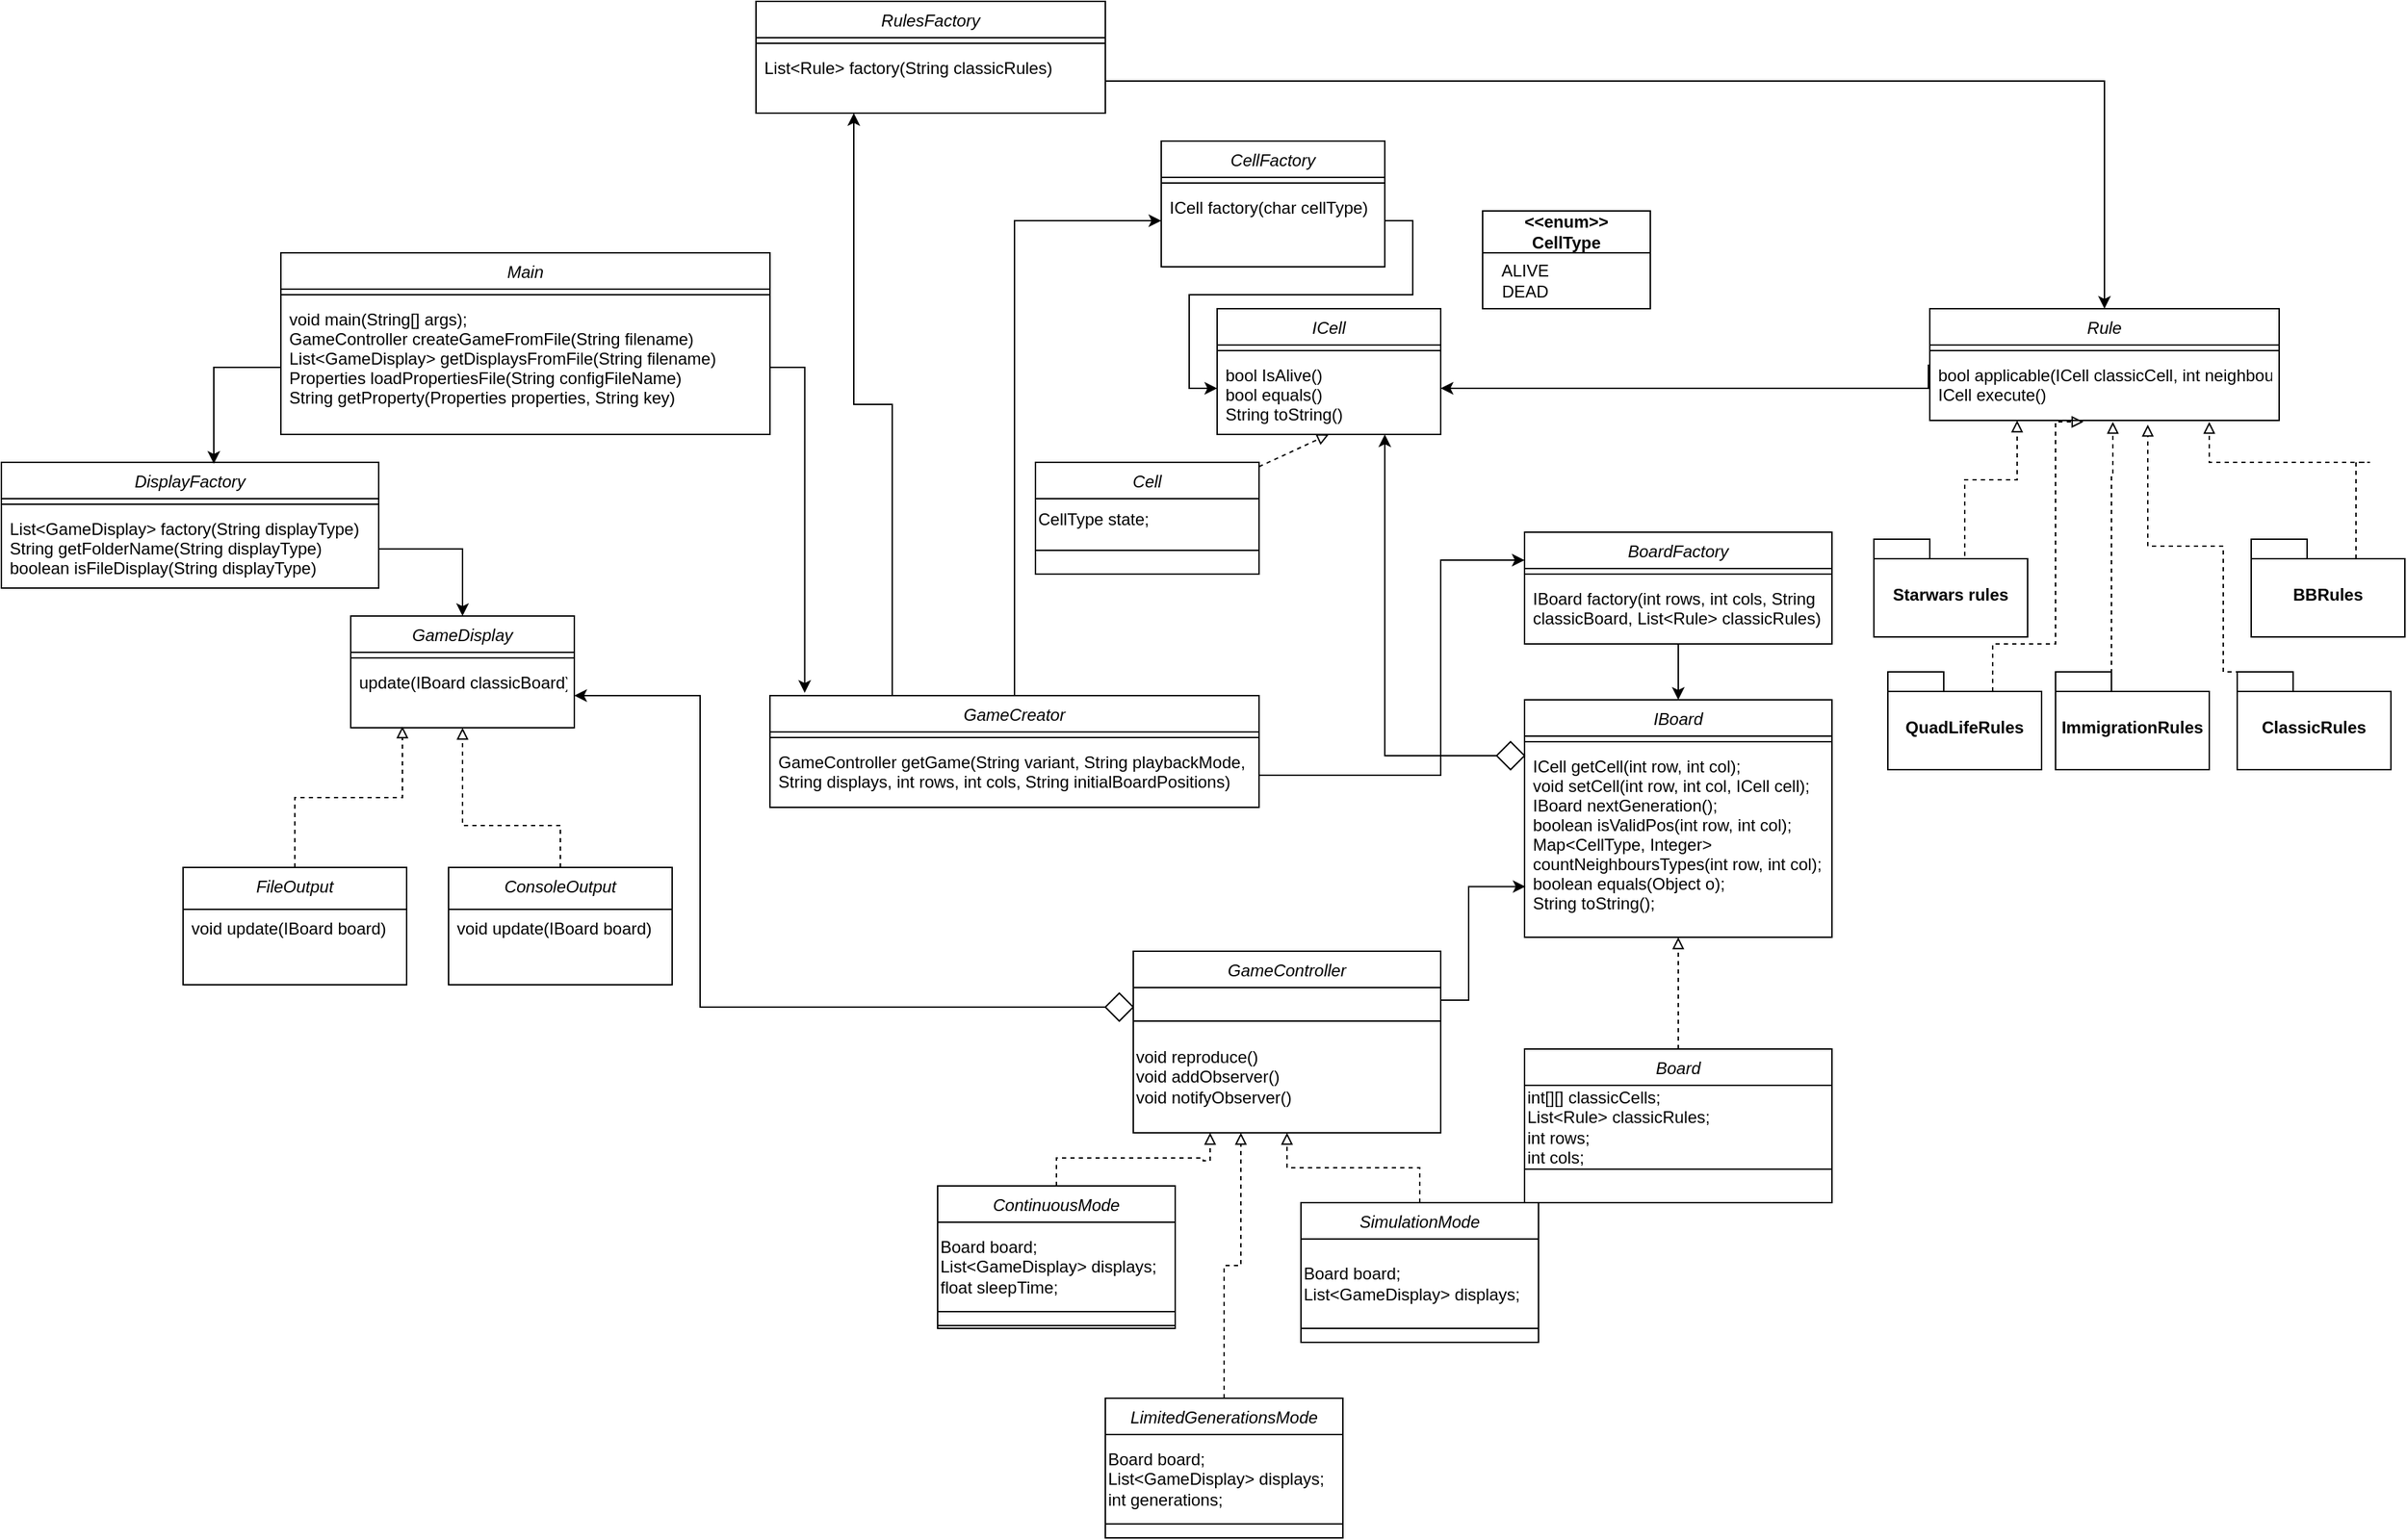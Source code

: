 <mxfile version="24.5.1" type="device">
  <diagram id="C5RBs43oDa-KdzZeNtuy" name="Page-1">
    <mxGraphModel dx="2693" dy="1703" grid="1" gridSize="10" guides="1" tooltips="1" connect="1" arrows="1" fold="1" page="1" pageScale="1" pageWidth="827" pageHeight="1169" math="0" shadow="0">
      <root>
        <mxCell id="WIyWlLk6GJQsqaUBKTNV-0" />
        <mxCell id="WIyWlLk6GJQsqaUBKTNV-1" parent="WIyWlLk6GJQsqaUBKTNV-0" />
        <mxCell id="lLx7cMU7yUEwxr8ydkFh-0" value="ICell" style="swimlane;fontStyle=2;align=center;verticalAlign=top;childLayout=stackLayout;horizontal=1;startSize=26;horizontalStack=0;resizeParent=1;resizeLast=0;collapsible=1;marginBottom=0;rounded=0;shadow=0;strokeWidth=1;" parent="WIyWlLk6GJQsqaUBKTNV-1" vertex="1">
          <mxGeometry x="40" y="30" width="160" height="90" as="geometry">
            <mxRectangle x="220" y="120" width="160" height="26" as="alternateBounds" />
          </mxGeometry>
        </mxCell>
        <mxCell id="lLx7cMU7yUEwxr8ydkFh-4" value="" style="line;html=1;strokeWidth=1;align=left;verticalAlign=middle;spacingTop=-1;spacingLeft=3;spacingRight=3;rotatable=0;labelPosition=right;points=[];portConstraint=eastwest;" parent="lLx7cMU7yUEwxr8ydkFh-0" vertex="1">
          <mxGeometry y="26" width="160" height="8" as="geometry" />
        </mxCell>
        <mxCell id="lLx7cMU7yUEwxr8ydkFh-5" value="bool IsAlive()&#xa;bool equals()&#xa;String toString()&#xa;&#xa;&#xa;" style="text;align=left;verticalAlign=top;spacingLeft=4;spacingRight=4;overflow=hidden;rotatable=0;points=[[0,0.5],[1,0.5]];portConstraint=eastwest;" parent="lLx7cMU7yUEwxr8ydkFh-0" vertex="1">
          <mxGeometry y="34" width="160" height="46" as="geometry" />
        </mxCell>
        <mxCell id="lLx7cMU7yUEwxr8ydkFh-17" style="edgeStyle=block;rounded=0;jettySize=auto;html=1;entryX=0.5;entryY=1;entryDx=0;entryDy=0;dashed=1;endFill=0;endArrow=block;" parent="WIyWlLk6GJQsqaUBKTNV-1" source="lLx7cMU7yUEwxr8ydkFh-14" target="lLx7cMU7yUEwxr8ydkFh-0" edge="1">
          <mxGeometry relative="1" as="geometry" />
        </mxCell>
        <mxCell id="lLx7cMU7yUEwxr8ydkFh-14" value="Cell" style="swimlane;fontStyle=2;align=center;verticalAlign=top;childLayout=stackLayout;horizontal=1;startSize=26;horizontalStack=0;resizeParent=1;resizeLast=0;collapsible=1;marginBottom=0;rounded=0;shadow=0;strokeWidth=1;movable=1;resizable=1;rotatable=1;deletable=1;editable=1;locked=0;connectable=1;" parent="WIyWlLk6GJQsqaUBKTNV-1" vertex="1">
          <mxGeometry x="-90" y="140" width="160" height="80" as="geometry">
            <mxRectangle x="220" y="120" width="160" height="26" as="alternateBounds" />
          </mxGeometry>
        </mxCell>
        <mxCell id="lLx7cMU7yUEwxr8ydkFh-21" value="CellType state;" style="text;html=1;align=left;verticalAlign=middle;resizable=1;points=[];autosize=1;strokeColor=none;fillColor=none;movable=1;rotatable=1;deletable=1;editable=1;locked=0;connectable=1;" parent="lLx7cMU7yUEwxr8ydkFh-14" vertex="1">
          <mxGeometry y="26" width="160" height="30" as="geometry" />
        </mxCell>
        <mxCell id="lLx7cMU7yUEwxr8ydkFh-15" value="" style="line;html=1;strokeWidth=1;align=left;verticalAlign=middle;spacingTop=-1;spacingLeft=3;spacingRight=3;rotatable=1;labelPosition=right;points=[];portConstraint=eastwest;movable=1;resizable=1;deletable=1;editable=1;locked=0;connectable=1;" parent="lLx7cMU7yUEwxr8ydkFh-14" vertex="1">
          <mxGeometry y="56" width="160" height="14" as="geometry" />
        </mxCell>
        <mxCell id="lLx7cMU7yUEwxr8ydkFh-16" value="&#xa;&#xa;&#xa;" style="text;align=left;verticalAlign=top;spacingLeft=4;spacingRight=4;overflow=hidden;rotatable=1;points=[[0,0.5],[1,0.5]];portConstraint=eastwest;movable=1;resizable=1;deletable=1;editable=1;locked=0;connectable=1;" parent="lLx7cMU7yUEwxr8ydkFh-14" vertex="1">
          <mxGeometry y="70" width="160" as="geometry" />
        </mxCell>
        <mxCell id="lLx7cMU7yUEwxr8ydkFh-23" value="&lt;div&gt;&amp;lt;&amp;lt;enum&amp;gt;&amp;gt;&lt;/div&gt;&lt;div&gt;CellType&lt;/div&gt;" style="swimlane;whiteSpace=wrap;html=1;startSize=30;" parent="WIyWlLk6GJQsqaUBKTNV-1" vertex="1">
          <mxGeometry x="230" y="-40" width="120" height="70" as="geometry" />
        </mxCell>
        <mxCell id="lLx7cMU7yUEwxr8ydkFh-25" value="&lt;div&gt;ALIVE&lt;/div&gt;&lt;div&gt;DEAD&lt;br&gt;&lt;/div&gt;" style="text;html=1;align=center;verticalAlign=middle;resizable=0;points=[];autosize=1;strokeColor=none;fillColor=none;" parent="lLx7cMU7yUEwxr8ydkFh-23" vertex="1">
          <mxGeometry y="30" width="60" height="40" as="geometry" />
        </mxCell>
        <mxCell id="lLx7cMU7yUEwxr8ydkFh-35" value="IBoard" style="swimlane;fontStyle=2;align=center;verticalAlign=top;childLayout=stackLayout;horizontal=1;startSize=26;horizontalStack=0;resizeParent=1;resizeLast=0;collapsible=1;marginBottom=0;rounded=0;shadow=0;strokeWidth=1;" parent="WIyWlLk6GJQsqaUBKTNV-1" vertex="1">
          <mxGeometry x="260" y="310" width="220" height="170" as="geometry">
            <mxRectangle x="220" y="120" width="160" height="26" as="alternateBounds" />
          </mxGeometry>
        </mxCell>
        <mxCell id="lLx7cMU7yUEwxr8ydkFh-36" value="" style="line;html=1;strokeWidth=1;align=left;verticalAlign=middle;spacingTop=-1;spacingLeft=3;spacingRight=3;rotatable=0;labelPosition=right;points=[];portConstraint=eastwest;" parent="lLx7cMU7yUEwxr8ydkFh-35" vertex="1">
          <mxGeometry y="26" width="220" height="8" as="geometry" />
        </mxCell>
        <mxCell id="lLx7cMU7yUEwxr8ydkFh-37" value="ICell getCell(int row, int col);&#xa;void setCell(int row, int col, ICell cell);&#xa;IBoard nextGeneration();&#xa;boolean isValidPos(int row, int col);&#xa;Map&lt;CellType, Integer&gt; &#xa;countNeighboursTypes(int row, int col);&#xa;boolean equals(Object o);&#xa;String toString();&#xa;&#xa;&#xa;" style="text;align=left;verticalAlign=top;spacingLeft=4;spacingRight=4;overflow=hidden;rotatable=0;points=[[0,0.5],[1,0.5]];portConstraint=eastwest;" parent="lLx7cMU7yUEwxr8ydkFh-35" vertex="1">
          <mxGeometry y="34" width="220" height="136" as="geometry" />
        </mxCell>
        <mxCell id="lLx7cMU7yUEwxr8ydkFh-43" value="Board" style="swimlane;fontStyle=2;align=center;verticalAlign=top;childLayout=stackLayout;horizontal=1;startSize=26;horizontalStack=0;resizeParent=1;resizeLast=0;collapsible=1;marginBottom=0;rounded=0;shadow=0;strokeWidth=1;" parent="WIyWlLk6GJQsqaUBKTNV-1" vertex="1">
          <mxGeometry x="260" y="560" width="220" height="110" as="geometry">
            <mxRectangle x="220" y="120" width="160" height="26" as="alternateBounds" />
          </mxGeometry>
        </mxCell>
        <mxCell id="lLx7cMU7yUEwxr8ydkFh-55" value="&lt;div&gt;int[][] classicCells; &lt;/div&gt;&lt;div&gt;List&amp;lt;Rule&amp;gt; classicRules;&lt;/div&gt;&lt;div&gt;int rows;&lt;/div&gt;&lt;div&gt;int cols; &lt;br&gt;&lt;/div&gt;" style="align=left;rounded=0;whiteSpace=wrap;html=1;" parent="lLx7cMU7yUEwxr8ydkFh-43" vertex="1">
          <mxGeometry y="26" width="220" height="60" as="geometry" />
        </mxCell>
        <mxCell id="lLx7cMU7yUEwxr8ydkFh-48" style="edgeStyle=orthogonalEdgeStyle;rounded=0;orthogonalLoop=1;jettySize=auto;html=1;exitX=0.5;exitY=0;exitDx=0;exitDy=0;dashed=1;entryX=0.5;entryY=1;entryDx=0;entryDy=0;endArrow=block;endFill=0;" parent="WIyWlLk6GJQsqaUBKTNV-1" source="lLx7cMU7yUEwxr8ydkFh-43" target="lLx7cMU7yUEwxr8ydkFh-35" edge="1">
          <mxGeometry relative="1" as="geometry">
            <mxPoint x="370" y="450" as="targetPoint" />
          </mxGeometry>
        </mxCell>
        <mxCell id="lLx7cMU7yUEwxr8ydkFh-49" style="edgeStyle=orthogonalEdgeStyle;rounded=0;orthogonalLoop=1;jettySize=auto;html=1;exitX=0;exitY=0.5;exitDx=0;exitDy=0;entryX=0.75;entryY=1;entryDx=0;entryDy=0;" parent="WIyWlLk6GJQsqaUBKTNV-1" source="lLx7cMU7yUEwxr8ydkFh-50" target="lLx7cMU7yUEwxr8ydkFh-0" edge="1">
          <mxGeometry relative="1" as="geometry">
            <mxPoint x="190" y="240" as="targetPoint" />
            <Array as="points">
              <mxPoint x="160" y="350" />
            </Array>
          </mxGeometry>
        </mxCell>
        <mxCell id="lLx7cMU7yUEwxr8ydkFh-50" value="" style="rhombus;whiteSpace=wrap;html=1;" parent="WIyWlLk6GJQsqaUBKTNV-1" vertex="1">
          <mxGeometry x="240" y="340" width="20" height="20" as="geometry" />
        </mxCell>
        <mxCell id="lLx7cMU7yUEwxr8ydkFh-63" value="Rule" style="swimlane;fontStyle=2;align=center;verticalAlign=top;childLayout=stackLayout;horizontal=1;startSize=26;horizontalStack=0;resizeParent=1;resizeLast=0;collapsible=1;marginBottom=0;rounded=0;shadow=0;strokeWidth=1;" parent="WIyWlLk6GJQsqaUBKTNV-1" vertex="1">
          <mxGeometry x="550" y="30" width="250" height="80" as="geometry">
            <mxRectangle x="220" y="120" width="160" height="26" as="alternateBounds" />
          </mxGeometry>
        </mxCell>
        <mxCell id="lLx7cMU7yUEwxr8ydkFh-64" value="" style="line;html=1;strokeWidth=1;align=left;verticalAlign=middle;spacingTop=-1;spacingLeft=3;spacingRight=3;rotatable=0;labelPosition=right;points=[];portConstraint=eastwest;" parent="lLx7cMU7yUEwxr8ydkFh-63" vertex="1">
          <mxGeometry y="26" width="250" height="8" as="geometry" />
        </mxCell>
        <mxCell id="lLx7cMU7yUEwxr8ydkFh-65" value="bool applicable(ICell classicCell, int neighbours)&#xa;ICell execute() &#xa;&#xa;&#xa;" style="text;align=left;verticalAlign=top;spacingLeft=4;spacingRight=4;overflow=hidden;rotatable=0;points=[[0,0.5],[1,0.5]];portConstraint=eastwest;" parent="lLx7cMU7yUEwxr8ydkFh-63" vertex="1">
          <mxGeometry y="34" width="250" height="46" as="geometry" />
        </mxCell>
        <mxCell id="lLx7cMU7yUEwxr8ydkFh-84" style="edgeStyle=orthogonalEdgeStyle;rounded=0;orthogonalLoop=1;jettySize=auto;html=1;exitX=0.591;exitY=0.171;exitDx=0;exitDy=0;entryX=0.25;entryY=1;entryDx=0;entryDy=0;endArrow=block;endFill=0;dashed=1;exitPerimeter=0;" parent="WIyWlLk6GJQsqaUBKTNV-1" source="qWE5WLH66g36mcjTmo8e-43" target="lLx7cMU7yUEwxr8ydkFh-63" edge="1">
          <mxGeometry relative="1" as="geometry">
            <mxPoint x="590" y="140" as="sourcePoint" />
          </mxGeometry>
        </mxCell>
        <mxCell id="lLx7cMU7yUEwxr8ydkFh-90" style="edgeStyle=orthogonalEdgeStyle;rounded=0;orthogonalLoop=1;jettySize=auto;html=1;exitX=0;exitY=0;exitDx=20;exitDy=0;dashed=1;strokeColor=default;align=center;verticalAlign=middle;fontFamily=Helvetica;fontSize=11;fontColor=default;labelBackgroundColor=default;endArrow=block;endFill=0;entryX=0.624;entryY=1.065;entryDx=0;entryDy=0;entryPerimeter=0;exitPerimeter=0;" parent="WIyWlLk6GJQsqaUBKTNV-1" source="qWE5WLH66g36mcjTmo8e-40" target="lLx7cMU7yUEwxr8ydkFh-65" edge="1">
          <mxGeometry relative="1" as="geometry">
            <mxPoint x="680" y="110" as="targetPoint" />
            <Array as="points">
              <mxPoint x="760" y="290" />
              <mxPoint x="760" y="200" />
              <mxPoint x="706" y="200" />
            </Array>
            <mxPoint x="707.5" y="320" as="sourcePoint" />
          </mxGeometry>
        </mxCell>
        <mxCell id="lLx7cMU7yUEwxr8ydkFh-89" style="edgeStyle=orthogonalEdgeStyle;rounded=0;orthogonalLoop=1;jettySize=auto;html=1;exitX=0;exitY=0;exitDx=75;exitDy=14;entryX=0.44;entryY=1.022;entryDx=0;entryDy=0;entryPerimeter=0;endArrow=block;endFill=0;dashed=1;exitPerimeter=0;" parent="WIyWlLk6GJQsqaUBKTNV-1" source="qWE5WLH66g36mcjTmo8e-42" target="lLx7cMU7yUEwxr8ydkFh-65" edge="1">
          <mxGeometry relative="1" as="geometry">
            <mxPoint x="660" y="227" as="sourcePoint" />
            <Array as="points">
              <mxPoint x="595" y="270" />
              <mxPoint x="640" y="270" />
              <mxPoint x="640" y="111" />
            </Array>
          </mxGeometry>
        </mxCell>
        <mxCell id="lLx7cMU7yUEwxr8ydkFh-91" style="edgeStyle=orthogonalEdgeStyle;rounded=0;orthogonalLoop=1;jettySize=auto;html=1;exitX=0;exitY=0;exitDx=75;exitDy=14;dashed=1;strokeColor=default;align=center;verticalAlign=middle;fontFamily=Helvetica;fontSize=11;fontColor=default;labelBackgroundColor=default;endArrow=block;endFill=0;exitPerimeter=0;" parent="WIyWlLk6GJQsqaUBKTNV-1" source="qWE5WLH66g36mcjTmo8e-39" edge="1">
          <mxGeometry relative="1" as="geometry">
            <Array as="points">
              <mxPoint x="865" y="140" />
              <mxPoint x="750" y="140" />
              <mxPoint x="750" y="111" />
            </Array>
            <mxPoint x="750" y="111" as="targetPoint" />
          </mxGeometry>
        </mxCell>
        <mxCell id="lLx7cMU7yUEwxr8ydkFh-94" style="edgeStyle=orthogonalEdgeStyle;rounded=0;orthogonalLoop=1;jettySize=auto;html=1;entryX=1;entryY=0.5;entryDx=0;entryDy=0;strokeColor=default;align=center;verticalAlign=middle;fontFamily=Helvetica;fontSize=11;fontColor=default;labelBackgroundColor=default;endArrow=classic;endFill=1;" parent="WIyWlLk6GJQsqaUBKTNV-1" edge="1" target="lLx7cMU7yUEwxr8ydkFh-5">
          <mxGeometry relative="1" as="geometry">
            <mxPoint x="549.04" y="70" as="sourcePoint" />
            <mxPoint x="200.04" y="191" as="targetPoint" />
            <Array as="points">
              <mxPoint x="549" y="87" />
            </Array>
          </mxGeometry>
        </mxCell>
        <mxCell id="lLx7cMU7yUEwxr8ydkFh-95" value="GameController" style="swimlane;fontStyle=2;align=center;verticalAlign=top;childLayout=stackLayout;horizontal=1;startSize=26;horizontalStack=0;resizeParent=1;resizeLast=0;collapsible=1;marginBottom=0;rounded=0;shadow=0;strokeWidth=1;" parent="WIyWlLk6GJQsqaUBKTNV-1" vertex="1">
          <mxGeometry x="-20" y="490" width="220" height="130" as="geometry">
            <mxRectangle x="220" y="120" width="160" height="26" as="alternateBounds" />
          </mxGeometry>
        </mxCell>
        <mxCell id="lLx7cMU7yUEwxr8ydkFh-96" value="" style="align=left;rounded=0;whiteSpace=wrap;html=1;" parent="lLx7cMU7yUEwxr8ydkFh-95" vertex="1">
          <mxGeometry y="26" width="220" height="24" as="geometry" />
        </mxCell>
        <mxCell id="1YJ9kRqiKq9mvI1619Ub-12" value="&lt;div&gt;void reproduce()&lt;/div&gt;&lt;div&gt;void addObserver()&lt;/div&gt;&lt;div&gt;void notifyObserver()&lt;br&gt;&lt;/div&gt;" style="whiteSpace=wrap;html=1;align=left;" parent="lLx7cMU7yUEwxr8ydkFh-95" vertex="1">
          <mxGeometry y="50" width="220" height="80" as="geometry" />
        </mxCell>
        <mxCell id="lLx7cMU7yUEwxr8ydkFh-98" style="edgeStyle=orthogonalEdgeStyle;rounded=0;orthogonalLoop=1;jettySize=auto;html=1;strokeColor=default;align=center;verticalAlign=middle;fontFamily=Helvetica;fontSize=11;fontColor=default;labelBackgroundColor=default;endArrow=classic;endFill=1;entryX=0.003;entryY=0.733;entryDx=0;entryDy=0;entryPerimeter=0;" parent="WIyWlLk6GJQsqaUBKTNV-1" edge="1" target="lLx7cMU7yUEwxr8ydkFh-37">
          <mxGeometry relative="1" as="geometry">
            <Array as="points">
              <mxPoint x="200" y="525" />
              <mxPoint x="220" y="525" />
              <mxPoint x="220" y="444" />
            </Array>
            <mxPoint x="200" y="550" as="sourcePoint" />
            <mxPoint x="260" y="360" as="targetPoint" />
          </mxGeometry>
        </mxCell>
        <mxCell id="1YJ9kRqiKq9mvI1619Ub-16" style="edgeStyle=orthogonalEdgeStyle;rounded=0;orthogonalLoop=1;jettySize=auto;html=1;exitX=0.5;exitY=0;exitDx=0;exitDy=0;entryX=0.5;entryY=1;entryDx=0;entryDy=0;dashed=1;endArrow=block;endFill=0;" parent="WIyWlLk6GJQsqaUBKTNV-1" source="1YJ9kRqiKq9mvI1619Ub-0" target="1YJ9kRqiKq9mvI1619Ub-4" edge="1">
          <mxGeometry relative="1" as="geometry">
            <Array as="points">
              <mxPoint x="-430" y="400" />
              <mxPoint x="-500" y="400" />
            </Array>
          </mxGeometry>
        </mxCell>
        <mxCell id="1YJ9kRqiKq9mvI1619Ub-0" value="ConsoleOutput" style="swimlane;fontStyle=2;align=center;verticalAlign=top;childLayout=stackLayout;horizontal=1;startSize=30;horizontalStack=0;resizeParent=1;resizeLast=0;collapsible=1;marginBottom=0;rounded=0;shadow=0;strokeWidth=1;movable=1;resizable=1;rotatable=1;deletable=1;editable=1;locked=0;connectable=1;" parent="WIyWlLk6GJQsqaUBKTNV-1" vertex="1">
          <mxGeometry x="-510" y="430" width="160" height="84" as="geometry">
            <mxRectangle x="220" y="120" width="160" height="26" as="alternateBounds" />
          </mxGeometry>
        </mxCell>
        <mxCell id="1YJ9kRqiKq9mvI1619Ub-3" value="void update(IBoard board)&#xa;&#xa;" style="text;align=left;verticalAlign=top;spacingLeft=4;spacingRight=4;overflow=hidden;rotatable=1;points=[[0,0.5],[1,0.5]];portConstraint=eastwest;movable=1;resizable=1;deletable=1;editable=1;locked=0;connectable=1;" parent="1YJ9kRqiKq9mvI1619Ub-0" vertex="1">
          <mxGeometry y="30" width="160" height="40" as="geometry" />
        </mxCell>
        <mxCell id="1YJ9kRqiKq9mvI1619Ub-4" value="GameDisplay" style="swimlane;fontStyle=2;align=center;verticalAlign=top;childLayout=stackLayout;horizontal=1;startSize=26;horizontalStack=0;resizeParent=1;resizeLast=0;collapsible=1;marginBottom=0;rounded=0;shadow=0;strokeWidth=1;" parent="WIyWlLk6GJQsqaUBKTNV-1" vertex="1">
          <mxGeometry x="-580" y="250" width="160" height="80" as="geometry">
            <mxRectangle x="220" y="120" width="160" height="26" as="alternateBounds" />
          </mxGeometry>
        </mxCell>
        <mxCell id="1YJ9kRqiKq9mvI1619Ub-5" value="" style="line;html=1;strokeWidth=1;align=left;verticalAlign=middle;spacingTop=-1;spacingLeft=3;spacingRight=3;rotatable=0;labelPosition=right;points=[];portConstraint=eastwest;" parent="1YJ9kRqiKq9mvI1619Ub-4" vertex="1">
          <mxGeometry y="26" width="160" height="8" as="geometry" />
        </mxCell>
        <mxCell id="1YJ9kRqiKq9mvI1619Ub-6" value="update(IBoard classicBoard)" style="text;align=left;verticalAlign=top;spacingLeft=4;spacingRight=4;overflow=hidden;rotatable=0;points=[[0,0.5],[1,0.5]];portConstraint=eastwest;" parent="1YJ9kRqiKq9mvI1619Ub-4" vertex="1">
          <mxGeometry y="34" width="160" height="46" as="geometry" />
        </mxCell>
        <mxCell id="1YJ9kRqiKq9mvI1619Ub-7" style="edgeStyle=orthogonalEdgeStyle;rounded=0;orthogonalLoop=1;jettySize=auto;html=1;entryX=1;entryY=0.5;entryDx=0;entryDy=0;exitX=0;exitY=0.5;exitDx=0;exitDy=0;" parent="WIyWlLk6GJQsqaUBKTNV-1" source="1YJ9kRqiKq9mvI1619Ub-10" target="1YJ9kRqiKq9mvI1619Ub-6" edge="1">
          <mxGeometry relative="1" as="geometry">
            <Array as="points">
              <mxPoint x="-330" y="530" />
              <mxPoint x="-330" y="307" />
            </Array>
          </mxGeometry>
        </mxCell>
        <mxCell id="1YJ9kRqiKq9mvI1619Ub-10" value="" style="rhombus;whiteSpace=wrap;html=1;" parent="WIyWlLk6GJQsqaUBKTNV-1" vertex="1">
          <mxGeometry x="-40" y="520" width="20" height="20" as="geometry" />
        </mxCell>
        <mxCell id="2i8A7G2kChsEibu_RJ6y-0" value="CellFactory" style="swimlane;fontStyle=2;align=center;verticalAlign=top;childLayout=stackLayout;horizontal=1;startSize=26;horizontalStack=0;resizeParent=1;resizeLast=0;collapsible=1;marginBottom=0;rounded=0;shadow=0;strokeWidth=1;" parent="WIyWlLk6GJQsqaUBKTNV-1" vertex="1">
          <mxGeometry y="-90" width="160" height="90" as="geometry">
            <mxRectangle x="220" y="120" width="160" height="26" as="alternateBounds" />
          </mxGeometry>
        </mxCell>
        <mxCell id="2i8A7G2kChsEibu_RJ6y-1" value="" style="line;html=1;strokeWidth=1;align=left;verticalAlign=middle;spacingTop=-1;spacingLeft=3;spacingRight=3;rotatable=0;labelPosition=right;points=[];portConstraint=eastwest;" parent="2i8A7G2kChsEibu_RJ6y-0" vertex="1">
          <mxGeometry y="26" width="160" height="8" as="geometry" />
        </mxCell>
        <mxCell id="2i8A7G2kChsEibu_RJ6y-2" value="ICell factory(char cellType)" style="text;align=left;verticalAlign=top;spacingLeft=4;spacingRight=4;overflow=hidden;rotatable=0;points=[[0,0.5],[1,0.5]];portConstraint=eastwest;" parent="2i8A7G2kChsEibu_RJ6y-0" vertex="1">
          <mxGeometry y="34" width="160" height="46" as="geometry" />
        </mxCell>
        <mxCell id="2i8A7G2kChsEibu_RJ6y-3" style="edgeStyle=orthogonalEdgeStyle;rounded=0;orthogonalLoop=1;jettySize=auto;html=1;entryX=0;entryY=0.5;entryDx=0;entryDy=0;" parent="WIyWlLk6GJQsqaUBKTNV-1" source="2i8A7G2kChsEibu_RJ6y-2" target="lLx7cMU7yUEwxr8ydkFh-5" edge="1">
          <mxGeometry relative="1" as="geometry">
            <Array as="points">
              <mxPoint x="180" y="-33" />
              <mxPoint x="180" y="20" />
              <mxPoint x="20" y="20" />
              <mxPoint x="20" y="87" />
            </Array>
          </mxGeometry>
        </mxCell>
        <mxCell id="2i8A7G2kChsEibu_RJ6y-8" style="edgeStyle=orthogonalEdgeStyle;rounded=0;orthogonalLoop=1;jettySize=auto;html=1;exitX=0.5;exitY=1;exitDx=0;exitDy=0;entryX=0.5;entryY=0;entryDx=0;entryDy=0;" parent="WIyWlLk6GJQsqaUBKTNV-1" source="2i8A7G2kChsEibu_RJ6y-4" target="lLx7cMU7yUEwxr8ydkFh-35" edge="1">
          <mxGeometry relative="1" as="geometry" />
        </mxCell>
        <mxCell id="2i8A7G2kChsEibu_RJ6y-4" value="BoardFactory" style="swimlane;fontStyle=2;align=center;verticalAlign=top;childLayout=stackLayout;horizontal=1;startSize=26;horizontalStack=0;resizeParent=1;resizeLast=0;collapsible=1;marginBottom=0;rounded=0;shadow=0;strokeWidth=1;" parent="WIyWlLk6GJQsqaUBKTNV-1" vertex="1">
          <mxGeometry x="260" y="190" width="220" height="80" as="geometry">
            <mxRectangle x="220" y="120" width="160" height="26" as="alternateBounds" />
          </mxGeometry>
        </mxCell>
        <mxCell id="2i8A7G2kChsEibu_RJ6y-5" value="" style="line;html=1;strokeWidth=1;align=left;verticalAlign=middle;spacingTop=-1;spacingLeft=3;spacingRight=3;rotatable=0;labelPosition=right;points=[];portConstraint=eastwest;" parent="2i8A7G2kChsEibu_RJ6y-4" vertex="1">
          <mxGeometry y="26" width="220" height="8" as="geometry" />
        </mxCell>
        <mxCell id="2i8A7G2kChsEibu_RJ6y-6" value="IBoard factory(int rows, int cols, String&#xa;classicBoard, List&lt;Rule&gt; classicRules)&#xa;&#xa;" style="text;align=left;verticalAlign=top;spacingLeft=4;spacingRight=4;overflow=hidden;rotatable=0;points=[[0,0.5],[1,0.5]];portConstraint=eastwest;" parent="2i8A7G2kChsEibu_RJ6y-4" vertex="1">
          <mxGeometry y="34" width="220" height="46" as="geometry" />
        </mxCell>
        <mxCell id="2i8A7G2kChsEibu_RJ6y-9" value="RulesFactory" style="swimlane;fontStyle=2;align=center;verticalAlign=top;childLayout=stackLayout;horizontal=1;startSize=26;horizontalStack=0;resizeParent=1;resizeLast=0;collapsible=1;marginBottom=0;rounded=0;shadow=0;strokeWidth=1;" parent="WIyWlLk6GJQsqaUBKTNV-1" vertex="1">
          <mxGeometry x="-290" y="-190" width="250" height="80" as="geometry">
            <mxRectangle x="220" y="120" width="160" height="26" as="alternateBounds" />
          </mxGeometry>
        </mxCell>
        <mxCell id="2i8A7G2kChsEibu_RJ6y-10" value="" style="line;html=1;strokeWidth=1;align=left;verticalAlign=middle;spacingTop=-1;spacingLeft=3;spacingRight=3;rotatable=0;labelPosition=right;points=[];portConstraint=eastwest;" parent="2i8A7G2kChsEibu_RJ6y-9" vertex="1">
          <mxGeometry y="26" width="250" height="8" as="geometry" />
        </mxCell>
        <mxCell id="2i8A7G2kChsEibu_RJ6y-11" value="List&lt;Rule&gt; factory(String classicRules)" style="text;align=left;verticalAlign=top;spacingLeft=4;spacingRight=4;overflow=hidden;rotatable=0;points=[[0,0.5],[1,0.5]];portConstraint=eastwest;" parent="2i8A7G2kChsEibu_RJ6y-9" vertex="1">
          <mxGeometry y="34" width="250" height="46" as="geometry" />
        </mxCell>
        <mxCell id="2i8A7G2kChsEibu_RJ6y-12" style="edgeStyle=orthogonalEdgeStyle;rounded=0;orthogonalLoop=1;jettySize=auto;html=1;entryX=0.5;entryY=0;entryDx=0;entryDy=0;" parent="WIyWlLk6GJQsqaUBKTNV-1" source="2i8A7G2kChsEibu_RJ6y-11" target="lLx7cMU7yUEwxr8ydkFh-63" edge="1">
          <mxGeometry relative="1" as="geometry" />
        </mxCell>
        <mxCell id="qWE5WLH66g36mcjTmo8e-10" style="edgeStyle=orthogonalEdgeStyle;rounded=0;orthogonalLoop=1;jettySize=auto;html=1;entryX=0.25;entryY=1;entryDx=0;entryDy=0;endArrow=block;endFill=0;dashed=1;" edge="1" parent="WIyWlLk6GJQsqaUBKTNV-1" source="qWE5WLH66g36mcjTmo8e-4" target="1YJ9kRqiKq9mvI1619Ub-12">
          <mxGeometry relative="1" as="geometry" />
        </mxCell>
        <mxCell id="qWE5WLH66g36mcjTmo8e-4" value="ContinuousMode" style="swimlane;fontStyle=2;align=center;verticalAlign=top;childLayout=stackLayout;horizontal=1;startSize=26;horizontalStack=0;resizeParent=1;resizeLast=0;collapsible=1;marginBottom=0;rounded=0;shadow=0;strokeWidth=1;" vertex="1" parent="WIyWlLk6GJQsqaUBKTNV-1">
          <mxGeometry x="-160" y="658" width="170" height="102" as="geometry">
            <mxRectangle x="220" y="120" width="160" height="26" as="alternateBounds" />
          </mxGeometry>
        </mxCell>
        <mxCell id="qWE5WLH66g36mcjTmo8e-5" value="Board board;&lt;br&gt;List&amp;lt;GameDisplay&amp;gt; displays;&lt;br&gt;float sleepTime;" style="align=left;rounded=0;whiteSpace=wrap;html=1;" vertex="1" parent="qWE5WLH66g36mcjTmo8e-4">
          <mxGeometry y="26" width="170" height="64" as="geometry" />
        </mxCell>
        <mxCell id="qWE5WLH66g36mcjTmo8e-6" value="" style="whiteSpace=wrap;html=1;align=left;" vertex="1" parent="qWE5WLH66g36mcjTmo8e-4">
          <mxGeometry y="90" width="170" height="10" as="geometry" />
        </mxCell>
        <mxCell id="qWE5WLH66g36mcjTmo8e-15" style="edgeStyle=orthogonalEdgeStyle;rounded=0;orthogonalLoop=1;jettySize=auto;html=1;endArrow=block;endFill=0;dashed=1;" edge="1" parent="WIyWlLk6GJQsqaUBKTNV-1" source="qWE5WLH66g36mcjTmo8e-11" target="1YJ9kRqiKq9mvI1619Ub-12">
          <mxGeometry relative="1" as="geometry" />
        </mxCell>
        <mxCell id="qWE5WLH66g36mcjTmo8e-11" value="SimulationMode" style="swimlane;fontStyle=2;align=center;verticalAlign=top;childLayout=stackLayout;horizontal=1;startSize=26;horizontalStack=0;resizeParent=1;resizeLast=0;collapsible=1;marginBottom=0;rounded=0;shadow=0;strokeWidth=1;" vertex="1" parent="WIyWlLk6GJQsqaUBKTNV-1">
          <mxGeometry x="100" y="670" width="170" height="100" as="geometry">
            <mxRectangle x="220" y="120" width="160" height="26" as="alternateBounds" />
          </mxGeometry>
        </mxCell>
        <mxCell id="qWE5WLH66g36mcjTmo8e-12" value="Board board;&lt;br&gt;List&amp;lt;GameDisplay&amp;gt; displays;" style="align=left;rounded=0;whiteSpace=wrap;html=1;" vertex="1" parent="qWE5WLH66g36mcjTmo8e-11">
          <mxGeometry y="26" width="170" height="64" as="geometry" />
        </mxCell>
        <mxCell id="qWE5WLH66g36mcjTmo8e-16" value="LimitedGenerationsMode" style="swimlane;fontStyle=2;align=center;verticalAlign=top;childLayout=stackLayout;horizontal=1;startSize=26;horizontalStack=0;resizeParent=1;resizeLast=0;collapsible=1;marginBottom=0;rounded=0;shadow=0;strokeWidth=1;" vertex="1" parent="WIyWlLk6GJQsqaUBKTNV-1">
          <mxGeometry x="-40" y="810" width="170" height="100" as="geometry">
            <mxRectangle x="220" y="120" width="160" height="26" as="alternateBounds" />
          </mxGeometry>
        </mxCell>
        <mxCell id="qWE5WLH66g36mcjTmo8e-17" value="Board board;&lt;br&gt;&lt;div&gt;List&amp;lt;GameDisplay&amp;gt; displays;&lt;/div&gt;&lt;div&gt;int generations; &lt;br&gt;&lt;/div&gt;" style="align=left;rounded=0;whiteSpace=wrap;html=1;" vertex="1" parent="qWE5WLH66g36mcjTmo8e-16">
          <mxGeometry y="26" width="170" height="64" as="geometry" />
        </mxCell>
        <mxCell id="qWE5WLH66g36mcjTmo8e-18" value="" style="whiteSpace=wrap;html=1;align=left;" vertex="1" parent="qWE5WLH66g36mcjTmo8e-16">
          <mxGeometry y="90" width="170" height="10" as="geometry" />
        </mxCell>
        <mxCell id="qWE5WLH66g36mcjTmo8e-19" style="edgeStyle=orthogonalEdgeStyle;rounded=0;orthogonalLoop=1;jettySize=auto;html=1;entryX=0.35;entryY=1;entryDx=0;entryDy=0;entryPerimeter=0;endArrow=block;endFill=0;dashed=1;" edge="1" parent="WIyWlLk6GJQsqaUBKTNV-1" source="qWE5WLH66g36mcjTmo8e-16" target="1YJ9kRqiKq9mvI1619Ub-12">
          <mxGeometry relative="1" as="geometry" />
        </mxCell>
        <mxCell id="qWE5WLH66g36mcjTmo8e-20" value="FileOutput" style="swimlane;fontStyle=2;align=center;verticalAlign=top;childLayout=stackLayout;horizontal=1;startSize=30;horizontalStack=0;resizeParent=1;resizeLast=0;collapsible=1;marginBottom=0;rounded=0;shadow=0;strokeWidth=1;movable=1;resizable=1;rotatable=1;deletable=1;editable=1;locked=0;connectable=1;" vertex="1" parent="WIyWlLk6GJQsqaUBKTNV-1">
          <mxGeometry x="-700" y="430" width="160" height="84" as="geometry">
            <mxRectangle x="220" y="120" width="160" height="26" as="alternateBounds" />
          </mxGeometry>
        </mxCell>
        <mxCell id="qWE5WLH66g36mcjTmo8e-21" value="void update(IBoard board)&#xa;&#xa;" style="text;align=left;verticalAlign=top;spacingLeft=4;spacingRight=4;overflow=hidden;rotatable=1;points=[[0,0.5],[1,0.5]];portConstraint=eastwest;movable=1;resizable=1;deletable=1;editable=1;locked=0;connectable=1;" vertex="1" parent="qWE5WLH66g36mcjTmo8e-20">
          <mxGeometry y="30" width="160" height="40" as="geometry" />
        </mxCell>
        <mxCell id="qWE5WLH66g36mcjTmo8e-22" style="edgeStyle=orthogonalEdgeStyle;rounded=0;orthogonalLoop=1;jettySize=auto;html=1;entryX=0.231;entryY=0.978;entryDx=0;entryDy=0;entryPerimeter=0;endArrow=block;endFill=0;dashed=1;" edge="1" parent="WIyWlLk6GJQsqaUBKTNV-1" source="qWE5WLH66g36mcjTmo8e-20" target="1YJ9kRqiKq9mvI1619Ub-6">
          <mxGeometry relative="1" as="geometry" />
        </mxCell>
        <mxCell id="qWE5WLH66g36mcjTmo8e-24" value="DisplayFactory" style="swimlane;fontStyle=2;align=center;verticalAlign=top;childLayout=stackLayout;horizontal=1;startSize=26;horizontalStack=0;resizeParent=1;resizeLast=0;collapsible=1;marginBottom=0;rounded=0;shadow=0;strokeWidth=1;" vertex="1" parent="WIyWlLk6GJQsqaUBKTNV-1">
          <mxGeometry x="-830" y="140" width="270" height="90" as="geometry">
            <mxRectangle x="220" y="120" width="160" height="26" as="alternateBounds" />
          </mxGeometry>
        </mxCell>
        <mxCell id="qWE5WLH66g36mcjTmo8e-25" value="" style="line;html=1;strokeWidth=1;align=left;verticalAlign=middle;spacingTop=-1;spacingLeft=3;spacingRight=3;rotatable=0;labelPosition=right;points=[];portConstraint=eastwest;" vertex="1" parent="qWE5WLH66g36mcjTmo8e-24">
          <mxGeometry y="26" width="270" height="8" as="geometry" />
        </mxCell>
        <mxCell id="qWE5WLH66g36mcjTmo8e-26" value="List&lt;GameDisplay&gt; factory(String displayType)&#xa;String getFolderName(String displayType)&#xa;boolean isFileDisplay(String displayType)&#xa;" style="text;align=left;verticalAlign=top;spacingLeft=4;spacingRight=4;overflow=hidden;rotatable=0;points=[[0,0.5],[1,0.5]];portConstraint=eastwest;" vertex="1" parent="qWE5WLH66g36mcjTmo8e-24">
          <mxGeometry y="34" width="270" height="56" as="geometry" />
        </mxCell>
        <mxCell id="qWE5WLH66g36mcjTmo8e-28" style="edgeStyle=orthogonalEdgeStyle;rounded=0;orthogonalLoop=1;jettySize=auto;html=1;entryX=0.5;entryY=0;entryDx=0;entryDy=0;" edge="1" parent="WIyWlLk6GJQsqaUBKTNV-1" source="qWE5WLH66g36mcjTmo8e-26" target="1YJ9kRqiKq9mvI1619Ub-4">
          <mxGeometry relative="1" as="geometry" />
        </mxCell>
        <mxCell id="qWE5WLH66g36mcjTmo8e-33" style="edgeStyle=orthogonalEdgeStyle;rounded=0;orthogonalLoop=1;jettySize=auto;html=1;entryX=0;entryY=0.5;entryDx=0;entryDy=0;" edge="1" parent="WIyWlLk6GJQsqaUBKTNV-1" source="qWE5WLH66g36mcjTmo8e-29" target="2i8A7G2kChsEibu_RJ6y-2">
          <mxGeometry relative="1" as="geometry" />
        </mxCell>
        <mxCell id="qWE5WLH66g36mcjTmo8e-29" value="GameCreator" style="swimlane;fontStyle=2;align=center;verticalAlign=top;childLayout=stackLayout;horizontal=1;startSize=26;horizontalStack=0;resizeParent=1;resizeLast=0;collapsible=1;marginBottom=0;rounded=0;shadow=0;strokeWidth=1;" vertex="1" parent="WIyWlLk6GJQsqaUBKTNV-1">
          <mxGeometry x="-280" y="307" width="350" height="80" as="geometry">
            <mxRectangle x="220" y="120" width="160" height="26" as="alternateBounds" />
          </mxGeometry>
        </mxCell>
        <mxCell id="qWE5WLH66g36mcjTmo8e-30" value="" style="line;html=1;strokeWidth=1;align=left;verticalAlign=middle;spacingTop=-1;spacingLeft=3;spacingRight=3;rotatable=0;labelPosition=right;points=[];portConstraint=eastwest;" vertex="1" parent="qWE5WLH66g36mcjTmo8e-29">
          <mxGeometry y="26" width="350" height="8" as="geometry" />
        </mxCell>
        <mxCell id="qWE5WLH66g36mcjTmo8e-31" value="GameController getGame(String variant, String playbackMode, &#xa;String displays, int rows, int cols, String initialBoardPositions)" style="text;align=left;verticalAlign=top;spacingLeft=4;spacingRight=4;overflow=hidden;rotatable=0;points=[[0,0.5],[1,0.5]];portConstraint=eastwest;" vertex="1" parent="qWE5WLH66g36mcjTmo8e-29">
          <mxGeometry y="34" width="350" height="46" as="geometry" />
        </mxCell>
        <mxCell id="qWE5WLH66g36mcjTmo8e-34" style="edgeStyle=orthogonalEdgeStyle;rounded=0;orthogonalLoop=1;jettySize=auto;html=1;exitX=0.25;exitY=0;exitDx=0;exitDy=0;entryX=0.28;entryY=1;entryDx=0;entryDy=0;entryPerimeter=0;" edge="1" parent="WIyWlLk6GJQsqaUBKTNV-1" source="qWE5WLH66g36mcjTmo8e-29" target="2i8A7G2kChsEibu_RJ6y-11">
          <mxGeometry relative="1" as="geometry" />
        </mxCell>
        <mxCell id="qWE5WLH66g36mcjTmo8e-35" style="edgeStyle=orthogonalEdgeStyle;rounded=0;orthogonalLoop=1;jettySize=auto;html=1;entryX=0;entryY=0.25;entryDx=0;entryDy=0;" edge="1" parent="WIyWlLk6GJQsqaUBKTNV-1" source="qWE5WLH66g36mcjTmo8e-31" target="2i8A7G2kChsEibu_RJ6y-4">
          <mxGeometry relative="1" as="geometry">
            <Array as="points">
              <mxPoint x="200" y="364" />
              <mxPoint x="200" y="210" />
            </Array>
          </mxGeometry>
        </mxCell>
        <mxCell id="qWE5WLH66g36mcjTmo8e-39" value="BBRules" style="shape=folder;fontStyle=1;spacingTop=10;tabWidth=40;tabHeight=14;tabPosition=left;html=1;whiteSpace=wrap;" vertex="1" parent="WIyWlLk6GJQsqaUBKTNV-1">
          <mxGeometry x="780" y="195" width="110" height="70" as="geometry" />
        </mxCell>
        <mxCell id="qWE5WLH66g36mcjTmo8e-40" value="ClassicRules" style="shape=folder;fontStyle=1;spacingTop=10;tabWidth=40;tabHeight=14;tabPosition=left;html=1;whiteSpace=wrap;" vertex="1" parent="WIyWlLk6GJQsqaUBKTNV-1">
          <mxGeometry x="770" y="290" width="110" height="70" as="geometry" />
        </mxCell>
        <mxCell id="qWE5WLH66g36mcjTmo8e-41" value="ImmigrationRules" style="shape=folder;fontStyle=1;spacingTop=10;tabWidth=40;tabHeight=14;tabPosition=left;html=1;whiteSpace=wrap;" vertex="1" parent="WIyWlLk6GJQsqaUBKTNV-1">
          <mxGeometry x="640" y="290" width="110" height="70" as="geometry" />
        </mxCell>
        <mxCell id="qWE5WLH66g36mcjTmo8e-42" value="QuadLifeRules" style="shape=folder;fontStyle=1;spacingTop=10;tabWidth=40;tabHeight=14;tabPosition=left;html=1;whiteSpace=wrap;" vertex="1" parent="WIyWlLk6GJQsqaUBKTNV-1">
          <mxGeometry x="520" y="290" width="110" height="70" as="geometry" />
        </mxCell>
        <mxCell id="qWE5WLH66g36mcjTmo8e-43" value="Starwars rules" style="shape=folder;fontStyle=1;spacingTop=10;tabWidth=40;tabHeight=14;tabPosition=left;html=1;whiteSpace=wrap;" vertex="1" parent="WIyWlLk6GJQsqaUBKTNV-1">
          <mxGeometry x="510" y="195" width="110" height="70" as="geometry" />
        </mxCell>
        <mxCell id="qWE5WLH66g36mcjTmo8e-46" style="edgeStyle=orthogonalEdgeStyle;rounded=0;orthogonalLoop=1;jettySize=auto;html=1;exitX=0;exitY=0;exitDx=75;exitDy=14;dashed=1;strokeColor=default;align=center;verticalAlign=middle;fontFamily=Helvetica;fontSize=11;fontColor=default;labelBackgroundColor=default;endArrow=block;endFill=0;exitPerimeter=0;entryX=0.524;entryY=1.022;entryDx=0;entryDy=0;entryPerimeter=0;" edge="1" parent="WIyWlLk6GJQsqaUBKTNV-1" source="qWE5WLH66g36mcjTmo8e-41" target="lLx7cMU7yUEwxr8ydkFh-65">
          <mxGeometry relative="1" as="geometry">
            <Array as="points">
              <mxPoint x="680" y="304" />
              <mxPoint x="680" y="150" />
              <mxPoint x="681" y="150" />
            </Array>
            <mxPoint x="865" y="219" as="sourcePoint" />
            <mxPoint x="760" y="121" as="targetPoint" />
          </mxGeometry>
        </mxCell>
        <mxCell id="qWE5WLH66g36mcjTmo8e-48" value="Main" style="swimlane;fontStyle=2;align=center;verticalAlign=top;childLayout=stackLayout;horizontal=1;startSize=26;horizontalStack=0;resizeParent=1;resizeLast=0;collapsible=1;marginBottom=0;rounded=0;shadow=0;strokeWidth=1;" vertex="1" parent="WIyWlLk6GJQsqaUBKTNV-1">
          <mxGeometry x="-630" y="-10" width="350" height="130" as="geometry">
            <mxRectangle x="220" y="120" width="160" height="26" as="alternateBounds" />
          </mxGeometry>
        </mxCell>
        <mxCell id="qWE5WLH66g36mcjTmo8e-49" value="" style="line;html=1;strokeWidth=1;align=left;verticalAlign=middle;spacingTop=-1;spacingLeft=3;spacingRight=3;rotatable=0;labelPosition=right;points=[];portConstraint=eastwest;" vertex="1" parent="qWE5WLH66g36mcjTmo8e-48">
          <mxGeometry y="26" width="350" height="8" as="geometry" />
        </mxCell>
        <mxCell id="qWE5WLH66g36mcjTmo8e-50" value="void main(String[] args);&#xa;GameController createGameFromFile(String filename)&#xa;List&lt;GameDisplay&gt; getDisplaysFromFile(String filename)&#xa;Properties loadPropertiesFile(String configFileName)&#xa;String getProperty(Properties properties, String key)&#xa;" style="text;align=left;verticalAlign=top;spacingLeft=4;spacingRight=4;overflow=hidden;rotatable=0;points=[[0,0.5],[1,0.5]];portConstraint=eastwest;" vertex="1" parent="qWE5WLH66g36mcjTmo8e-48">
          <mxGeometry y="34" width="350" height="96" as="geometry" />
        </mxCell>
        <mxCell id="qWE5WLH66g36mcjTmo8e-51" style="edgeStyle=orthogonalEdgeStyle;rounded=0;orthogonalLoop=1;jettySize=auto;html=1;entryX=0.563;entryY=0.011;entryDx=0;entryDy=0;entryPerimeter=0;" edge="1" parent="WIyWlLk6GJQsqaUBKTNV-1" source="qWE5WLH66g36mcjTmo8e-50" target="qWE5WLH66g36mcjTmo8e-24">
          <mxGeometry relative="1" as="geometry" />
        </mxCell>
        <mxCell id="qWE5WLH66g36mcjTmo8e-52" style="edgeStyle=orthogonalEdgeStyle;rounded=0;orthogonalLoop=1;jettySize=auto;html=1;entryX=0.071;entryY=-0.025;entryDx=0;entryDy=0;entryPerimeter=0;" edge="1" parent="WIyWlLk6GJQsqaUBKTNV-1" source="qWE5WLH66g36mcjTmo8e-50" target="qWE5WLH66g36mcjTmo8e-29">
          <mxGeometry relative="1" as="geometry" />
        </mxCell>
      </root>
    </mxGraphModel>
  </diagram>
</mxfile>
